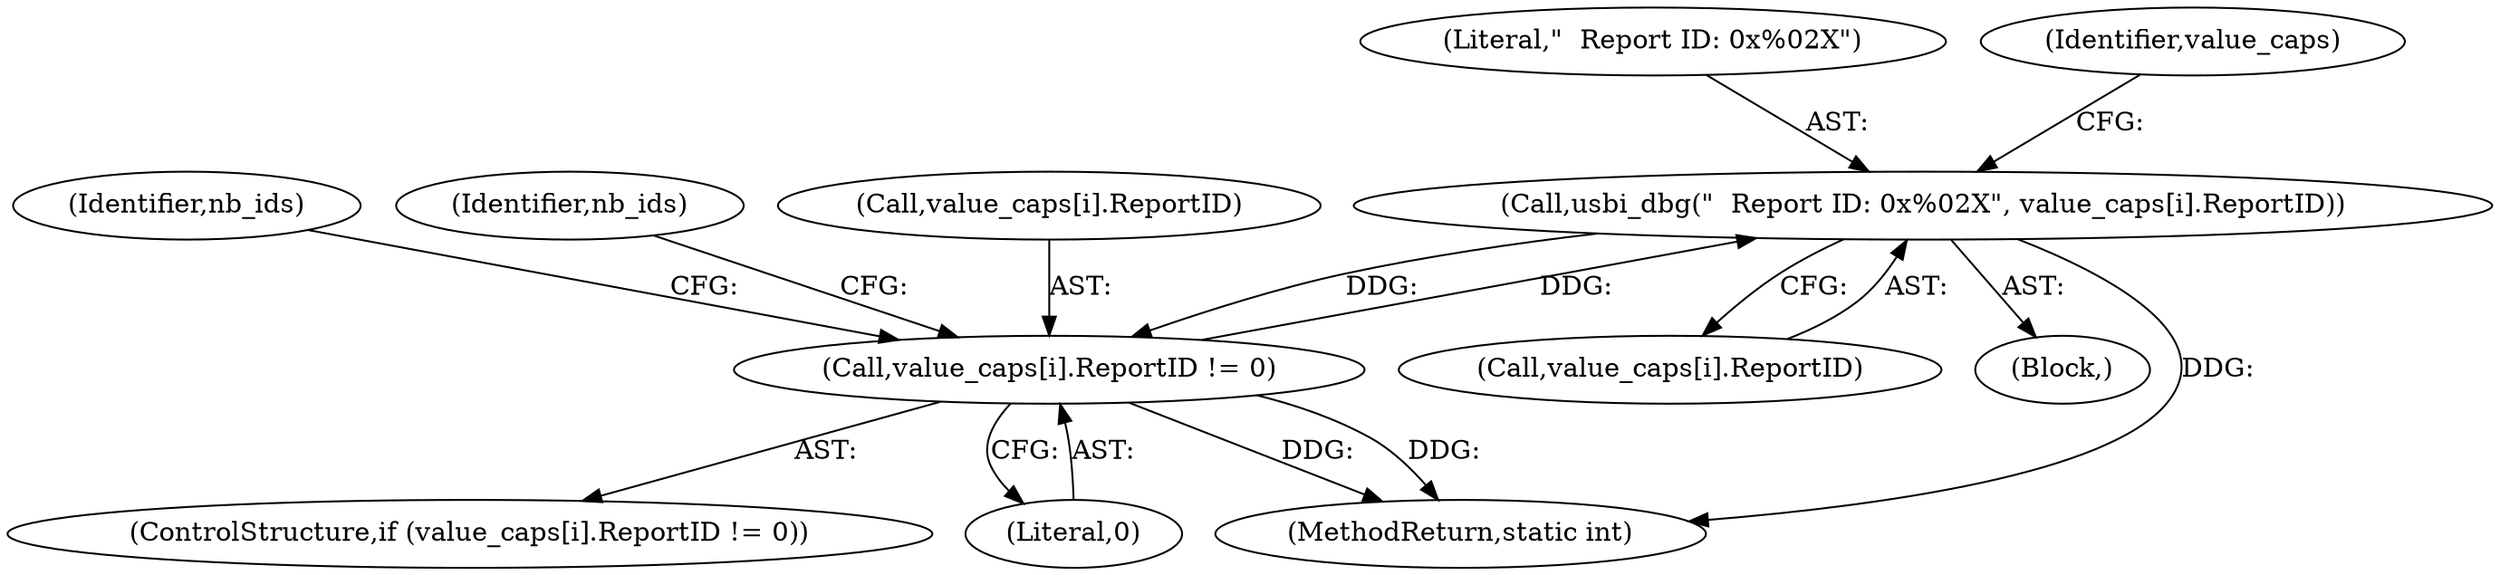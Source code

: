 digraph "1_Chrome_ac149a8d4371c0e01e0934fdd57b09e86f96b5b9_20@array" {
"1000475" [label="(Call,usbi_dbg(\"  Report ID: 0x%02X\", value_caps[i].ReportID))"];
"1000483" [label="(Call,value_caps[i].ReportID != 0)"];
"1000475" [label="(Call,usbi_dbg(\"  Report ID: 0x%02X\", value_caps[i].ReportID))"];
"1000475" [label="(Call,usbi_dbg(\"  Report ID: 0x%02X\", value_caps[i].ReportID))"];
"1000482" [label="(ControlStructure,if (value_caps[i].ReportID != 0))"];
"1000499" [label="(Identifier,nb_ids)"];
"1000477" [label="(Call,value_caps[i].ReportID)"];
"1000489" [label="(Literal,0)"];
"1000493" [label="(Identifier,nb_ids)"];
"1000484" [label="(Call,value_caps[i].ReportID)"];
"1000476" [label="(Literal,\"  Report ID: 0x%02X\")"];
"1000486" [label="(Identifier,value_caps)"];
"1000483" [label="(Call,value_caps[i].ReportID != 0)"];
"1000474" [label="(Block,)"];
"1000737" [label="(MethodReturn,static int)"];
"1000475" -> "1000474"  [label="AST: "];
"1000475" -> "1000477"  [label="CFG: "];
"1000476" -> "1000475"  [label="AST: "];
"1000477" -> "1000475"  [label="AST: "];
"1000486" -> "1000475"  [label="CFG: "];
"1000475" -> "1000737"  [label="DDG: "];
"1000483" -> "1000475"  [label="DDG: "];
"1000475" -> "1000483"  [label="DDG: "];
"1000483" -> "1000482"  [label="AST: "];
"1000483" -> "1000489"  [label="CFG: "];
"1000484" -> "1000483"  [label="AST: "];
"1000489" -> "1000483"  [label="AST: "];
"1000493" -> "1000483"  [label="CFG: "];
"1000499" -> "1000483"  [label="CFG: "];
"1000483" -> "1000737"  [label="DDG: "];
"1000483" -> "1000737"  [label="DDG: "];
}
